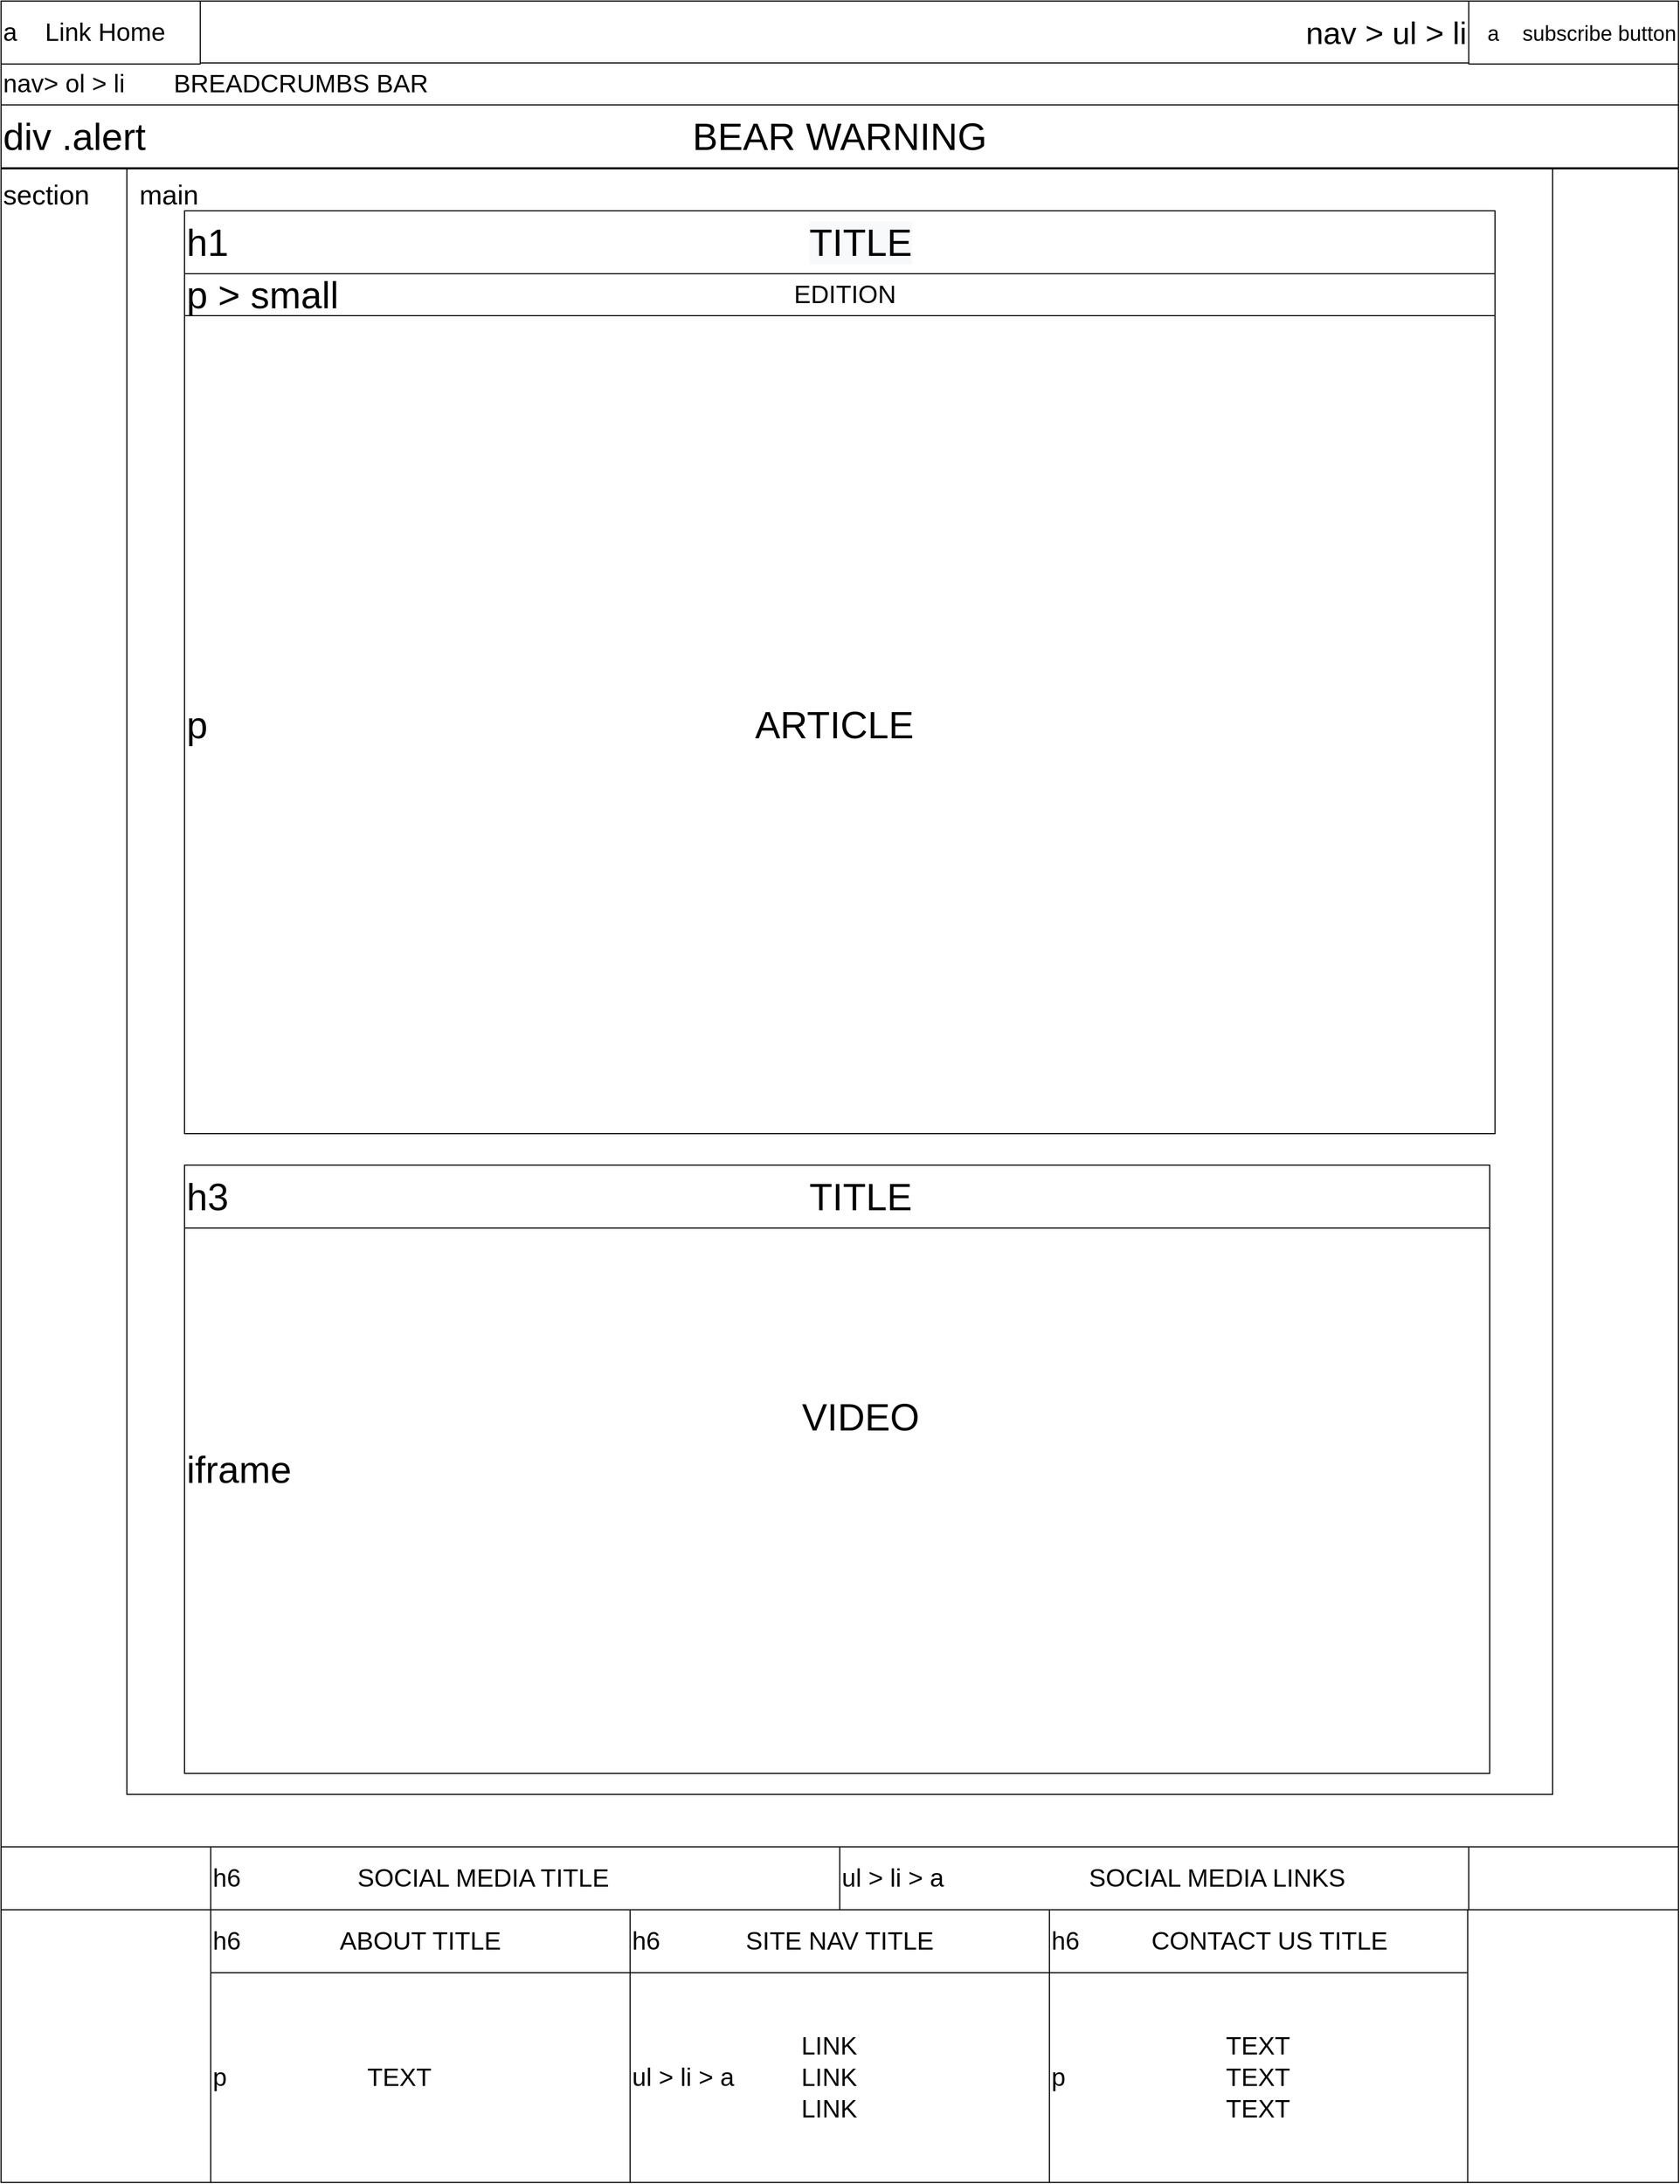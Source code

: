 <mxfile version="12.8.4"><diagram id="FCsviIuw-WtVzmyv4Oq2" name="Page-1"><mxGraphModel grid="1" dx="2844" dy="1584" gridSize="10" guides="1" tooltips="1" connect="1" arrows="1" fold="1" page="1" pageScale="1" pageWidth="1600" pageHeight="900" math="0" shadow="0"><root><mxCell id="0"/><mxCell id="1" parent="0"/><mxCell id="qIKVK5LwbVZzBmEEKbTW-9" value="" parent="1" style="rounded=0;whiteSpace=wrap;html=1;" vertex="1"><mxGeometry as="geometry" width="1600" height="1600" y="160"/></mxCell><mxCell id="OwjC_7M75jyCFXrHMi27-1" value="&lt;font style=&quot;font-size: 30px&quot;&gt;nav &amp;gt; ul &amp;gt; li&lt;/font&gt;" parent="1" style="rounded=0;whiteSpace=wrap;html=1;fillColor=#ffffff;align=right;" vertex="1"><mxGeometry as="geometry" x="190" width="1210" height="60"/></mxCell><mxCell id="OwjC_7M75jyCFXrHMi27-2" value="&lt;span style=&quot;font-size: 24px&quot;&gt;nav&amp;gt; ol &amp;gt; li&amp;nbsp; &amp;nbsp; &amp;nbsp; &amp;nbsp;BREADCRUMBS BAR&lt;/span&gt;" parent="1" style="rounded=0;whiteSpace=wrap;html=1;fillColor=#ffffff;align=left;" vertex="1"><mxGeometry as="geometry" width="1600" height="40" y="59"/></mxCell><mxCell id="OwjC_7M75jyCFXrHMi27-10" value="&lt;font style=&quot;font-size: 24px&quot;&gt;a&amp;nbsp; &amp;nbsp; Link Home&lt;/font&gt;" parent="1" style="rounded=0;whiteSpace=wrap;html=1;fillColor=#ffffff;align=left;" vertex="1"><mxGeometry as="geometry" width="190" height="60"/></mxCell><mxCell id="OwjC_7M75jyCFXrHMi27-11" value="&lt;font style=&quot;font-size: 20px&quot;&gt;a&amp;nbsp; &amp;nbsp; subscribe button&lt;/font&gt;" parent="1" style="rounded=0;whiteSpace=wrap;html=1;fillColor=#ffffff;align=right;" vertex="1"><mxGeometry as="geometry" x="1400" width="200" height="60"/></mxCell><mxCell id="OwjC_7M75jyCFXrHMi27-26" value="" parent="1" style="rounded=0;whiteSpace=wrap;html=1;fillColor=#ffffff;fontSize=24;" vertex="1"><mxGeometry as="geometry" width="1600" height="60" y="1760"/></mxCell><mxCell id="OwjC_7M75jyCFXrHMi27-27" value="" parent="1" style="rounded=0;whiteSpace=wrap;html=1;fillColor=#ffffff;fontSize=24;" vertex="1"><mxGeometry as="geometry" width="1600" height="260" y="1820"/></mxCell><mxCell id="OwjC_7M75jyCFXrHMi27-48" value="h6" parent="1" style="rounded=0;whiteSpace=wrap;html=1;fillColor=#ffffff;fontSize=24;align=left;" vertex="1"><mxGeometry as="geometry" x="200" width="600" height="60" y="1760"/></mxCell><mxCell id="OwjC_7M75jyCFXrHMi27-49" value="ul &amp;gt; li &amp;gt; a" parent="1" style="rounded=0;whiteSpace=wrap;html=1;fillColor=#ffffff;fontSize=24;align=left;" vertex="1"><mxGeometry as="geometry" x="800" width="600" height="60" y="1760"/></mxCell><mxCell id="OwjC_7M75jyCFXrHMi27-50" value="SOCIAL MEDIA TITLE" parent="1" style="text;html=1;strokeColor=none;fillColor=none;align=center;verticalAlign=middle;whiteSpace=wrap;rounded=0;fontSize=24;" vertex="1"><mxGeometry as="geometry" x="330" width="260" height="20" y="1780"/></mxCell><mxCell id="OwjC_7M75jyCFXrHMi27-51" value="SOCIAL MEDIA LINKS" parent="1" style="text;html=1;strokeColor=none;fillColor=none;align=center;verticalAlign=middle;whiteSpace=wrap;rounded=0;fontSize=24;" vertex="1"><mxGeometry as="geometry" x="1030" width="260" height="20" y="1780"/></mxCell><mxCell id="OwjC_7M75jyCFXrHMi27-52" value="h6" parent="1" style="rounded=0;whiteSpace=wrap;html=1;fillColor=#ffffff;fontSize=24;align=left;" vertex="1"><mxGeometry as="geometry" x="200" width="400" height="60" y="1820"/></mxCell><mxCell id="OwjC_7M75jyCFXrHMi27-53" value="p" parent="1" style="rounded=0;whiteSpace=wrap;html=1;fillColor=#ffffff;fontSize=24;align=left;" vertex="1"><mxGeometry as="geometry" x="200" width="400" height="200" y="1880"/></mxCell><mxCell id="OwjC_7M75jyCFXrHMi27-54" value="ABOUT TITLE" parent="1" style="text;html=1;strokeColor=none;fillColor=none;align=center;verticalAlign=middle;whiteSpace=wrap;rounded=0;fontSize=24;" vertex="1"><mxGeometry as="geometry" x="300" width="200" height="20" y="1840"/></mxCell><mxCell id="OwjC_7M75jyCFXrHMi27-55" value="TEXT" parent="1" style="text;html=1;strokeColor=none;fillColor=none;align=center;verticalAlign=middle;whiteSpace=wrap;rounded=0;fontSize=24;" vertex="1"><mxGeometry as="geometry" x="360" width="40" height="20" y="1970"/></mxCell><mxCell id="OwjC_7M75jyCFXrHMi27-56" value="h6" parent="1" style="rounded=0;whiteSpace=wrap;html=1;fillColor=#ffffff;fontSize=24;align=left;" vertex="1"><mxGeometry as="geometry" x="600" width="400" height="60" y="1820"/></mxCell><mxCell id="OwjC_7M75jyCFXrHMi27-57" value="ul &amp;gt; li &amp;gt; a" parent="1" style="rounded=0;whiteSpace=wrap;html=1;fillColor=#ffffff;fontSize=24;align=left;" vertex="1"><mxGeometry as="geometry" x="600" width="400" height="200" y="1880"/></mxCell><mxCell id="OwjC_7M75jyCFXrHMi27-58" value="SITE NAV TITLE" parent="1" style="text;html=1;strokeColor=none;fillColor=none;align=center;verticalAlign=middle;whiteSpace=wrap;rounded=0;fontSize=24;" vertex="1"><mxGeometry as="geometry" x="680" width="240" height="20" y="1840"/></mxCell><mxCell id="OwjC_7M75jyCFXrHMi27-59" value="LINK" parent="1" style="text;html=1;strokeColor=none;fillColor=none;align=center;verticalAlign=middle;whiteSpace=wrap;rounded=0;fontSize=24;" vertex="1"><mxGeometry as="geometry" x="770" width="40" height="20" y="1970"/></mxCell><mxCell id="OwjC_7M75jyCFXrHMi27-60" value="h6" parent="1" style="rounded=0;whiteSpace=wrap;html=1;fillColor=#ffffff;fontSize=24;align=left;" vertex="1"><mxGeometry as="geometry" x="1000" width="399" height="60" y="1820"/></mxCell><mxCell id="OwjC_7M75jyCFXrHMi27-61" value="p" parent="1" style="rounded=0;whiteSpace=wrap;html=1;fillColor=#ffffff;fontSize=24;align=left;" vertex="1"><mxGeometry as="geometry" x="1000" width="399" height="200" y="1880"/></mxCell><mxCell id="OwjC_7M75jyCFXrHMi27-62" value="CONTACT US TITLE" parent="1" style="text;html=1;strokeColor=none;fillColor=none;align=center;verticalAlign=middle;whiteSpace=wrap;rounded=0;fontSize=24;" vertex="1"><mxGeometry as="geometry" x="1080" width="260" height="20" y="1840"/></mxCell><mxCell id="OwjC_7M75jyCFXrHMi27-63" value="TEXT" parent="1" style="text;html=1;strokeColor=none;fillColor=none;align=center;verticalAlign=middle;whiteSpace=wrap;rounded=0;fontSize=24;" vertex="1"><mxGeometry as="geometry" x="1179" width="40" height="20" y="1970"/></mxCell><mxCell id="OwjC_7M75jyCFXrHMi27-64" value="LINK" parent="1" style="text;html=1;strokeColor=none;fillColor=none;align=center;verticalAlign=middle;whiteSpace=wrap;rounded=0;fontSize=24;" vertex="1"><mxGeometry as="geometry" x="770" width="40" height="20" y="1940"/></mxCell><mxCell id="OwjC_7M75jyCFXrHMi27-65" value="LINK" parent="1" style="text;html=1;strokeColor=none;fillColor=none;align=center;verticalAlign=middle;whiteSpace=wrap;rounded=0;fontSize=24;" vertex="1"><mxGeometry as="geometry" x="770" width="40" height="20" y="2000"/></mxCell><mxCell id="OwjC_7M75jyCFXrHMi27-66" value="TEXT" parent="1" style="text;html=1;strokeColor=none;fillColor=none;align=center;verticalAlign=middle;whiteSpace=wrap;rounded=0;fontSize=24;" vertex="1"><mxGeometry as="geometry" x="1179" width="40" height="20" y="2000"/></mxCell><mxCell id="OwjC_7M75jyCFXrHMi27-67" value="TEXT" parent="1" style="text;html=1;strokeColor=none;fillColor=none;align=center;verticalAlign=middle;whiteSpace=wrap;rounded=0;fontSize=24;" vertex="1"><mxGeometry as="geometry" x="1179" width="40" height="20" y="1940"/></mxCell><mxCell id="OwjC_7M75jyCFXrHMi27-68" value="" parent="1" style="rounded=0;whiteSpace=wrap;html=1;" vertex="1"><mxGeometry as="geometry" x="120" width="1360" height="1550" y="160"/></mxCell><mxCell id="OwjC_7M75jyCFXrHMi27-69" value="&lt;div align=&quot;left&quot; style=&quot;font-size: 26px&quot;&gt;&lt;font style=&quot;font-size: 26px&quot;&gt;section&lt;/font&gt;&lt;/div&gt;" parent="1" style="text;html=1;strokeColor=none;fillColor=none;align=left;verticalAlign=middle;whiteSpace=wrap;rounded=0;" vertex="1"><mxGeometry as="geometry" width="120" height="50" y="160"/></mxCell><mxCell id="OwjC_7M75jyCFXrHMi27-70" value="&lt;div align=&quot;left&quot; style=&quot;font-size: 26px&quot;&gt;&lt;font style=&quot;font-size: 26px&quot;&gt;main&lt;/font&gt;&lt;/div&gt;" parent="1" style="text;html=1;strokeColor=none;fillColor=none;align=left;verticalAlign=middle;whiteSpace=wrap;rounded=0;" vertex="1"><mxGeometry as="geometry" x="130" width="120" height="50" y="160"/></mxCell><mxCell id="OwjC_7M75jyCFXrHMi27-71" value="&lt;div align=&quot;left&quot;&gt;&lt;font style=&quot;font-size: 36px&quot;&gt;h1&lt;/font&gt;&lt;/div&gt;" parent="1" style="rounded=0;whiteSpace=wrap;html=1;align=left;" vertex="1"><mxGeometry as="geometry" x="175" width="1250" height="60" y="200"/></mxCell><mxCell id="OwjC_7M75jyCFXrHMi27-72" value="&lt;div align=&quot;left&quot;&gt;&lt;font style=&quot;font-size: 36px&quot;&gt;p &amp;gt; small&lt;/font&gt;&lt;/div&gt;" parent="1" style="rounded=0;whiteSpace=wrap;html=1;align=left;" vertex="1"><mxGeometry as="geometry" x="175" width="1250" height="40" y="260"/></mxCell><mxCell id="OwjC_7M75jyCFXrHMi27-73" value="&lt;div align=&quot;left&quot;&gt;&lt;font style=&quot;font-size: 36px&quot;&gt;p&lt;/font&gt;&lt;/div&gt;" parent="1" style="rounded=0;whiteSpace=wrap;html=1;align=left;" vertex="1"><mxGeometry as="geometry" x="175" width="1250" height="780" y="300"/></mxCell><mxCell id="OwjC_7M75jyCFXrHMi27-78" value="&lt;font style=&quot;font-size: 36px&quot;&gt;ARTICLE&lt;/font&gt;" parent="1" style="text;html=1;strokeColor=none;fillColor=none;align=center;verticalAlign=middle;whiteSpace=wrap;rounded=0;" vertex="1"><mxGeometry as="geometry" x="665" width="260" height="20" y="680"/></mxCell><mxCell id="OwjC_7M75jyCFXrHMi27-83" value="&lt;font style=&quot;font-size: 24px&quot;&gt;EDITION&lt;/font&gt;" parent="1" style="text;html=1;strokeColor=none;fillColor=none;align=center;verticalAlign=middle;whiteSpace=wrap;rounded=0;" vertex="1"><mxGeometry as="geometry" x="675" width="260" height="20" y="270"/></mxCell><mxCell id="OwjC_7M75jyCFXrHMi27-84" value="&lt;font style=&quot;font-size: 36px&quot;&gt;&lt;span style=&quot;display: inline ; float: none ; background-color: rgb(248 , 249 , 250) ; color: rgb(0 , 0 , 0) ; font-family: &amp;#34;helvetica&amp;#34; ; font-size: 36px ; font-style: normal ; font-variant: normal ; font-weight: 400 ; letter-spacing: normal ; text-align: center ; text-decoration: none ; text-indent: 0px ; text-transform: none ; white-space: normal ; word-spacing: 0px&quot;&gt;TITLE&lt;/span&gt;&lt;/font&gt;&lt;b&gt;&lt;/b&gt;&lt;i&gt;&lt;/i&gt;&lt;u&gt;&lt;/u&gt;&lt;sub&gt;&lt;/sub&gt;&lt;sup&gt;&lt;/sup&gt;&lt;strike&gt;&lt;/strike&gt;" parent="1" style="text;html=1;strokeColor=none;fillColor=none;align=center;verticalAlign=middle;whiteSpace=wrap;rounded=0;" vertex="1"><mxGeometry as="geometry" x="690" width="260" height="20" y="220"/></mxCell><mxCell id="qIKVK5LwbVZzBmEEKbTW-10" value="&lt;div align=&quot;left&quot;&gt;&lt;font style=&quot;font-size: 36px&quot;&gt;div .alert&lt;/font&gt;&lt;/div&gt;" parent="1" style="rounded=0;whiteSpace=wrap;html=1;align=left;" vertex="1"><mxGeometry as="geometry" width="1600" height="60" y="99"/></mxCell><mxCell id="qIKVK5LwbVZzBmEEKbTW-11" value="&lt;font style=&quot;font-size: 36px&quot;&gt;BEAR WARNING&lt;/font&gt;" parent="1" style="text;html=1;strokeColor=none;fillColor=none;align=center;verticalAlign=middle;whiteSpace=wrap;rounded=0;" vertex="1"><mxGeometry as="geometry" x="622" width="356" height="20" y="119"/></mxCell><mxCell id="qIKVK5LwbVZzBmEEKbTW-12" value="&lt;font style=&quot;font-size: 36px&quot;&gt;ARTICLE&lt;/font&gt;" parent="1" style="text;html=1;strokeColor=none;fillColor=none;align=center;verticalAlign=middle;whiteSpace=wrap;rounded=0;" vertex="1"><mxGeometry as="geometry" x="445" width="260" height="20" y="1345"/></mxCell><mxCell id="qIKVK5LwbVZzBmEEKbTW-13" value="&lt;div align=&quot;left&quot; style=&quot;font-size: 36px&quot;&gt;&lt;font style=&quot;font-size: 36px&quot;&gt;iframe&lt;/font&gt;&lt;/div&gt;" parent="1" style="rounded=0;whiteSpace=wrap;html=1;align=left;" vertex="1"><mxGeometry as="geometry" x="175" width="1245" height="580" y="1110"/></mxCell><mxCell id="qIKVK5LwbVZzBmEEKbTW-14" value="&lt;font style=&quot;font-size: 36px&quot;&gt;VIDEO&lt;/font&gt;" parent="1" style="text;html=1;strokeColor=none;fillColor=none;align=center;verticalAlign=middle;whiteSpace=wrap;rounded=0;" vertex="1"><mxGeometry as="geometry" x="790" width="60" height="20" y="1340"/></mxCell><mxCell id="qIKVK5LwbVZzBmEEKbTW-15" value="&lt;div align=&quot;left&quot;&gt;&lt;font style=&quot;font-size: 36px&quot;&gt;h3&lt;/font&gt;&lt;/div&gt;" parent="1" style="rounded=0;whiteSpace=wrap;html=1;align=left;" vertex="1"><mxGeometry as="geometry" x="175" width="1245" height="60" y="1110"/></mxCell><mxCell id="qIKVK5LwbVZzBmEEKbTW-16" value="&lt;font style=&quot;font-size: 36px&quot;&gt;TITLE&lt;/font&gt;" parent="1" style="text;html=1;strokeColor=none;fillColor=none;align=center;verticalAlign=middle;whiteSpace=wrap;rounded=0;" vertex="1"><mxGeometry as="geometry" x="755" width="130" height="20" y="1130"/></mxCell></root></mxGraphModel></diagram></mxfile>